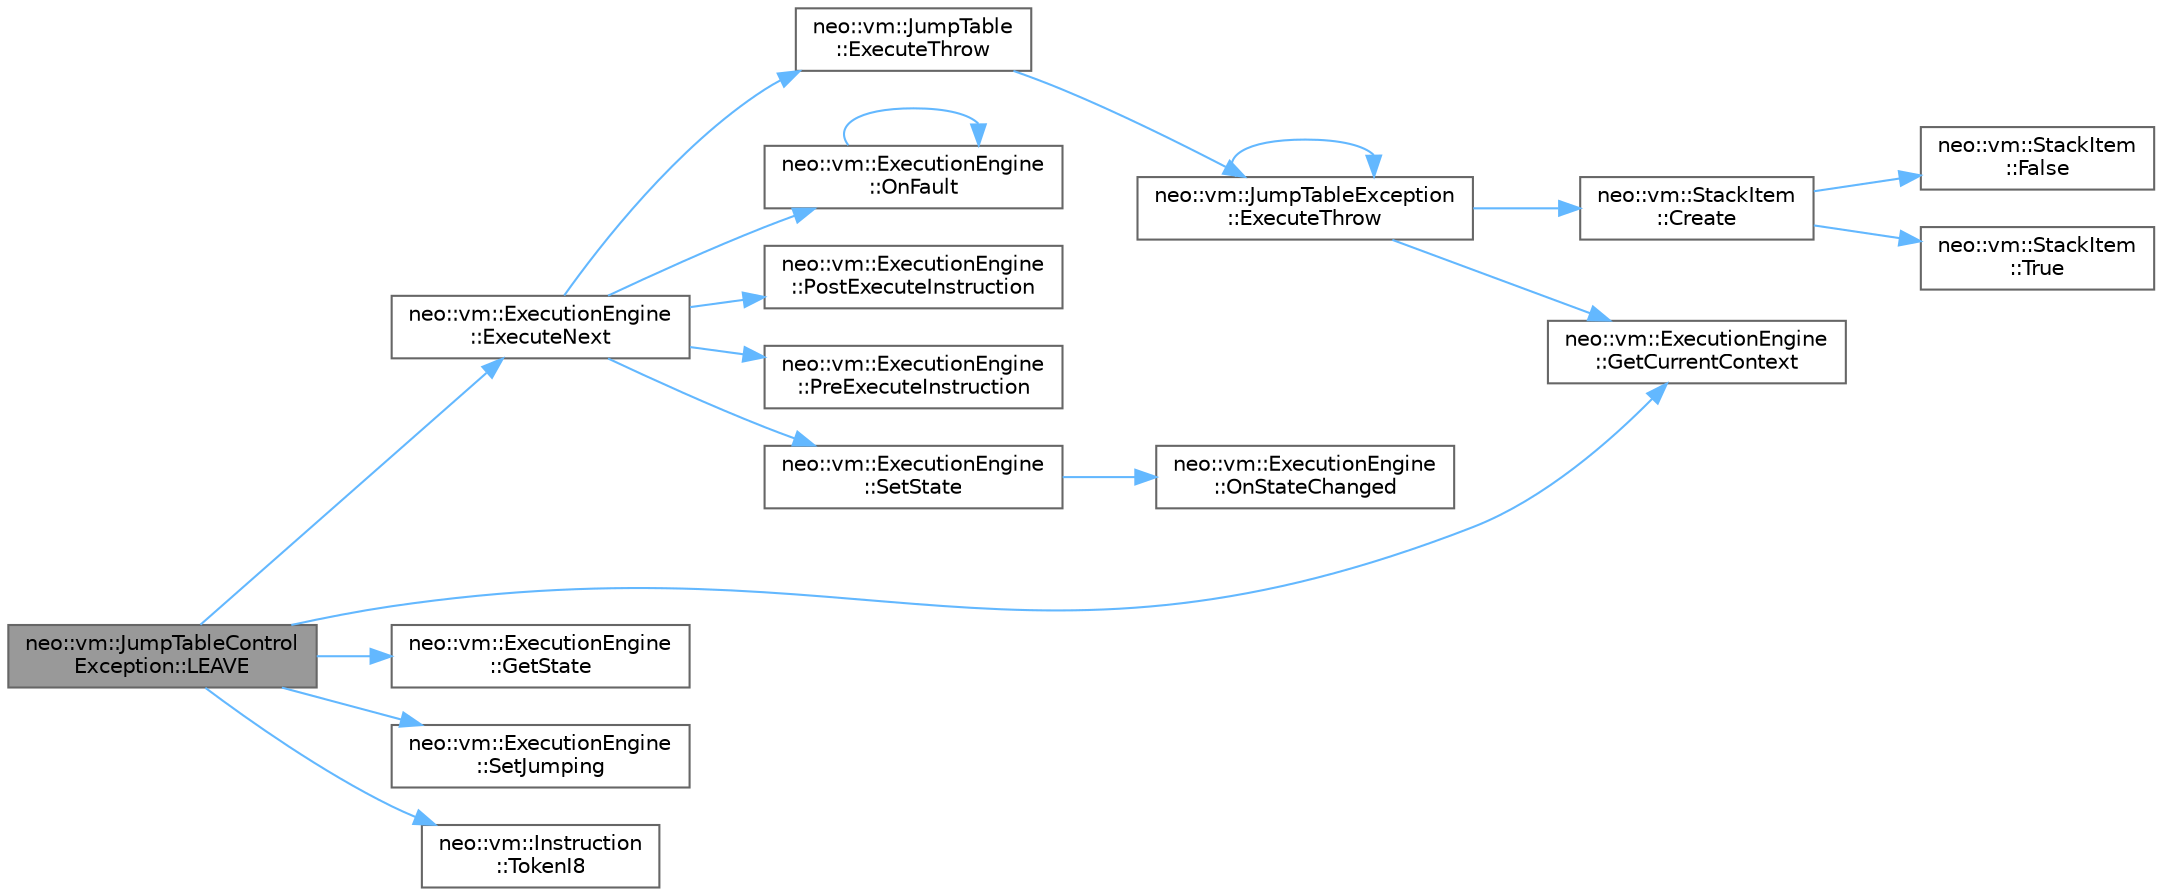digraph "neo::vm::JumpTableControlException::LEAVE"
{
 // LATEX_PDF_SIZE
  bgcolor="transparent";
  edge [fontname=Helvetica,fontsize=10,labelfontname=Helvetica,labelfontsize=10];
  node [fontname=Helvetica,fontsize=10,shape=box,height=0.2,width=0.4];
  rankdir="LR";
  Node1 [id="Node000001",label="neo::vm::JumpTableControl\lException::LEAVE",height=0.2,width=0.4,color="gray40", fillcolor="grey60", style="filled", fontcolor="black",tooltip=" "];
  Node1 -> Node2 [id="edge19_Node000001_Node000002",color="steelblue1",style="solid",tooltip=" "];
  Node2 [id="Node000002",label="neo::vm::ExecutionEngine\l::ExecuteNext",height=0.2,width=0.4,color="grey40", fillcolor="white", style="filled",URL="$classneo_1_1vm_1_1_execution_engine.html#a87adfe2fadc6d9fd5f988c8cd96c5a42",tooltip="Executes the next instruction."];
  Node2 -> Node3 [id="edge20_Node000002_Node000003",color="steelblue1",style="solid",tooltip=" "];
  Node3 [id="Node000003",label="neo::vm::JumpTable\l::ExecuteThrow",height=0.2,width=0.4,color="grey40", fillcolor="white", style="filled",URL="$classneo_1_1vm_1_1_jump_table.html#a4688aefb81d2a7f658ea6e9a1a3ea808",tooltip="Executes a throw operation."];
  Node3 -> Node4 [id="edge21_Node000003_Node000004",color="steelblue1",style="solid",tooltip=" "];
  Node4 [id="Node000004",label="neo::vm::JumpTableException\l::ExecuteThrow",height=0.2,width=0.4,color="grey40", fillcolor="white", style="filled",URL="$classneo_1_1vm_1_1_jump_table_exception.html#a023a45ba639a8707a5add0e0dfb5a8a8",tooltip="Executes a throw operation."];
  Node4 -> Node5 [id="edge22_Node000004_Node000005",color="steelblue1",style="solid",tooltip=" "];
  Node5 [id="Node000005",label="neo::vm::StackItem\l::Create",height=0.2,width=0.4,color="grey40", fillcolor="white", style="filled",URL="$classneo_1_1vm_1_1_stack_item.html#a1d67a8c02d58d56410378b997c2e7855",tooltip="Creates a primitive stack item."];
  Node5 -> Node6 [id="edge23_Node000005_Node000006",color="steelblue1",style="solid",tooltip=" "];
  Node6 [id="Node000006",label="neo::vm::StackItem\l::False",height=0.2,width=0.4,color="grey40", fillcolor="white", style="filled",URL="$classneo_1_1vm_1_1_stack_item.html#a759c1a70f6481936eb089083a5fa2d4e",tooltip="Gets the false stack item."];
  Node5 -> Node7 [id="edge24_Node000005_Node000007",color="steelblue1",style="solid",tooltip=" "];
  Node7 [id="Node000007",label="neo::vm::StackItem\l::True",height=0.2,width=0.4,color="grey40", fillcolor="white", style="filled",URL="$classneo_1_1vm_1_1_stack_item.html#ac5c88a02b66663d80e61942bb425391c",tooltip="Gets the true stack item."];
  Node4 -> Node4 [id="edge25_Node000004_Node000004",color="steelblue1",style="solid",tooltip=" "];
  Node4 -> Node8 [id="edge26_Node000004_Node000008",color="steelblue1",style="solid",tooltip=" "];
  Node8 [id="Node000008",label="neo::vm::ExecutionEngine\l::GetCurrentContext",height=0.2,width=0.4,color="grey40", fillcolor="white", style="filled",URL="$classneo_1_1vm_1_1_execution_engine.html#a8301f5b182f15a7c9302c1b65cbf9220",tooltip="Gets the current context."];
  Node2 -> Node9 [id="edge27_Node000002_Node000009",color="steelblue1",style="solid",tooltip=" "];
  Node9 [id="Node000009",label="neo::vm::ExecutionEngine\l::OnFault",height=0.2,width=0.4,color="grey40", fillcolor="white", style="filled",URL="$classneo_1_1vm_1_1_execution_engine.html#ac23a7b72be4d6502528322aa279c6d37",tooltip="Called when a fault occurs with the current exception."];
  Node9 -> Node9 [id="edge28_Node000009_Node000009",color="steelblue1",style="solid",tooltip=" "];
  Node2 -> Node10 [id="edge29_Node000002_Node000010",color="steelblue1",style="solid",tooltip=" "];
  Node10 [id="Node000010",label="neo::vm::ExecutionEngine\l::PostExecuteInstruction",height=0.2,width=0.4,color="grey40", fillcolor="white", style="filled",URL="$classneo_1_1vm_1_1_execution_engine.html#a8ea4c212771daaa6f020da2a9540bd36",tooltip="Called after an instruction is executed."];
  Node2 -> Node11 [id="edge30_Node000002_Node000011",color="steelblue1",style="solid",tooltip=" "];
  Node11 [id="Node000011",label="neo::vm::ExecutionEngine\l::PreExecuteInstruction",height=0.2,width=0.4,color="grey40", fillcolor="white", style="filled",URL="$classneo_1_1vm_1_1_execution_engine.html#a21463339ec67269ea8da1e3b5572a767",tooltip="Called before an instruction is executed."];
  Node2 -> Node12 [id="edge31_Node000002_Node000012",color="steelblue1",style="solid",tooltip=" "];
  Node12 [id="Node000012",label="neo::vm::ExecutionEngine\l::SetState",height=0.2,width=0.4,color="grey40", fillcolor="white", style="filled",URL="$classneo_1_1vm_1_1_execution_engine.html#a994592a88beaec9c69b75978b7287211",tooltip="Sets the VM state."];
  Node12 -> Node13 [id="edge32_Node000012_Node000013",color="steelblue1",style="solid",tooltip=" "];
  Node13 [id="Node000013",label="neo::vm::ExecutionEngine\l::OnStateChanged",height=0.2,width=0.4,color="grey40", fillcolor="white", style="filled",URL="$classneo_1_1vm_1_1_execution_engine.html#a5a446f549aeccf031ac65e107d71659c",tooltip="Called when the state changes."];
  Node1 -> Node8 [id="edge33_Node000001_Node000008",color="steelblue1",style="solid",tooltip=" "];
  Node1 -> Node14 [id="edge34_Node000001_Node000014",color="steelblue1",style="solid",tooltip=" "];
  Node14 [id="Node000014",label="neo::vm::ExecutionEngine\l::GetState",height=0.2,width=0.4,color="grey40", fillcolor="white", style="filled",URL="$classneo_1_1vm_1_1_execution_engine.html#ad7fc9ab3700721a410684027e7319b90",tooltip="Gets the state."];
  Node1 -> Node15 [id="edge35_Node000001_Node000015",color="steelblue1",style="solid",tooltip=" "];
  Node15 [id="Node000015",label="neo::vm::ExecutionEngine\l::SetJumping",height=0.2,width=0.4,color="grey40", fillcolor="white", style="filled",URL="$classneo_1_1vm_1_1_execution_engine.html#ae90860e6f9f9747ba4b863b0d364db25",tooltip="Sets the jumping flag."];
  Node1 -> Node16 [id="edge36_Node000001_Node000016",color="steelblue1",style="solid",tooltip=" "];
  Node16 [id="Node000016",label="neo::vm::Instruction\l::TokenI8",height=0.2,width=0.4,color="grey40", fillcolor="white", style="filled",URL="$classneo_1_1vm_1_1_instruction.html#ae24c253c025b65e62f49e892056fc7fb",tooltip="Gets the first operand as int8_t."];
}
